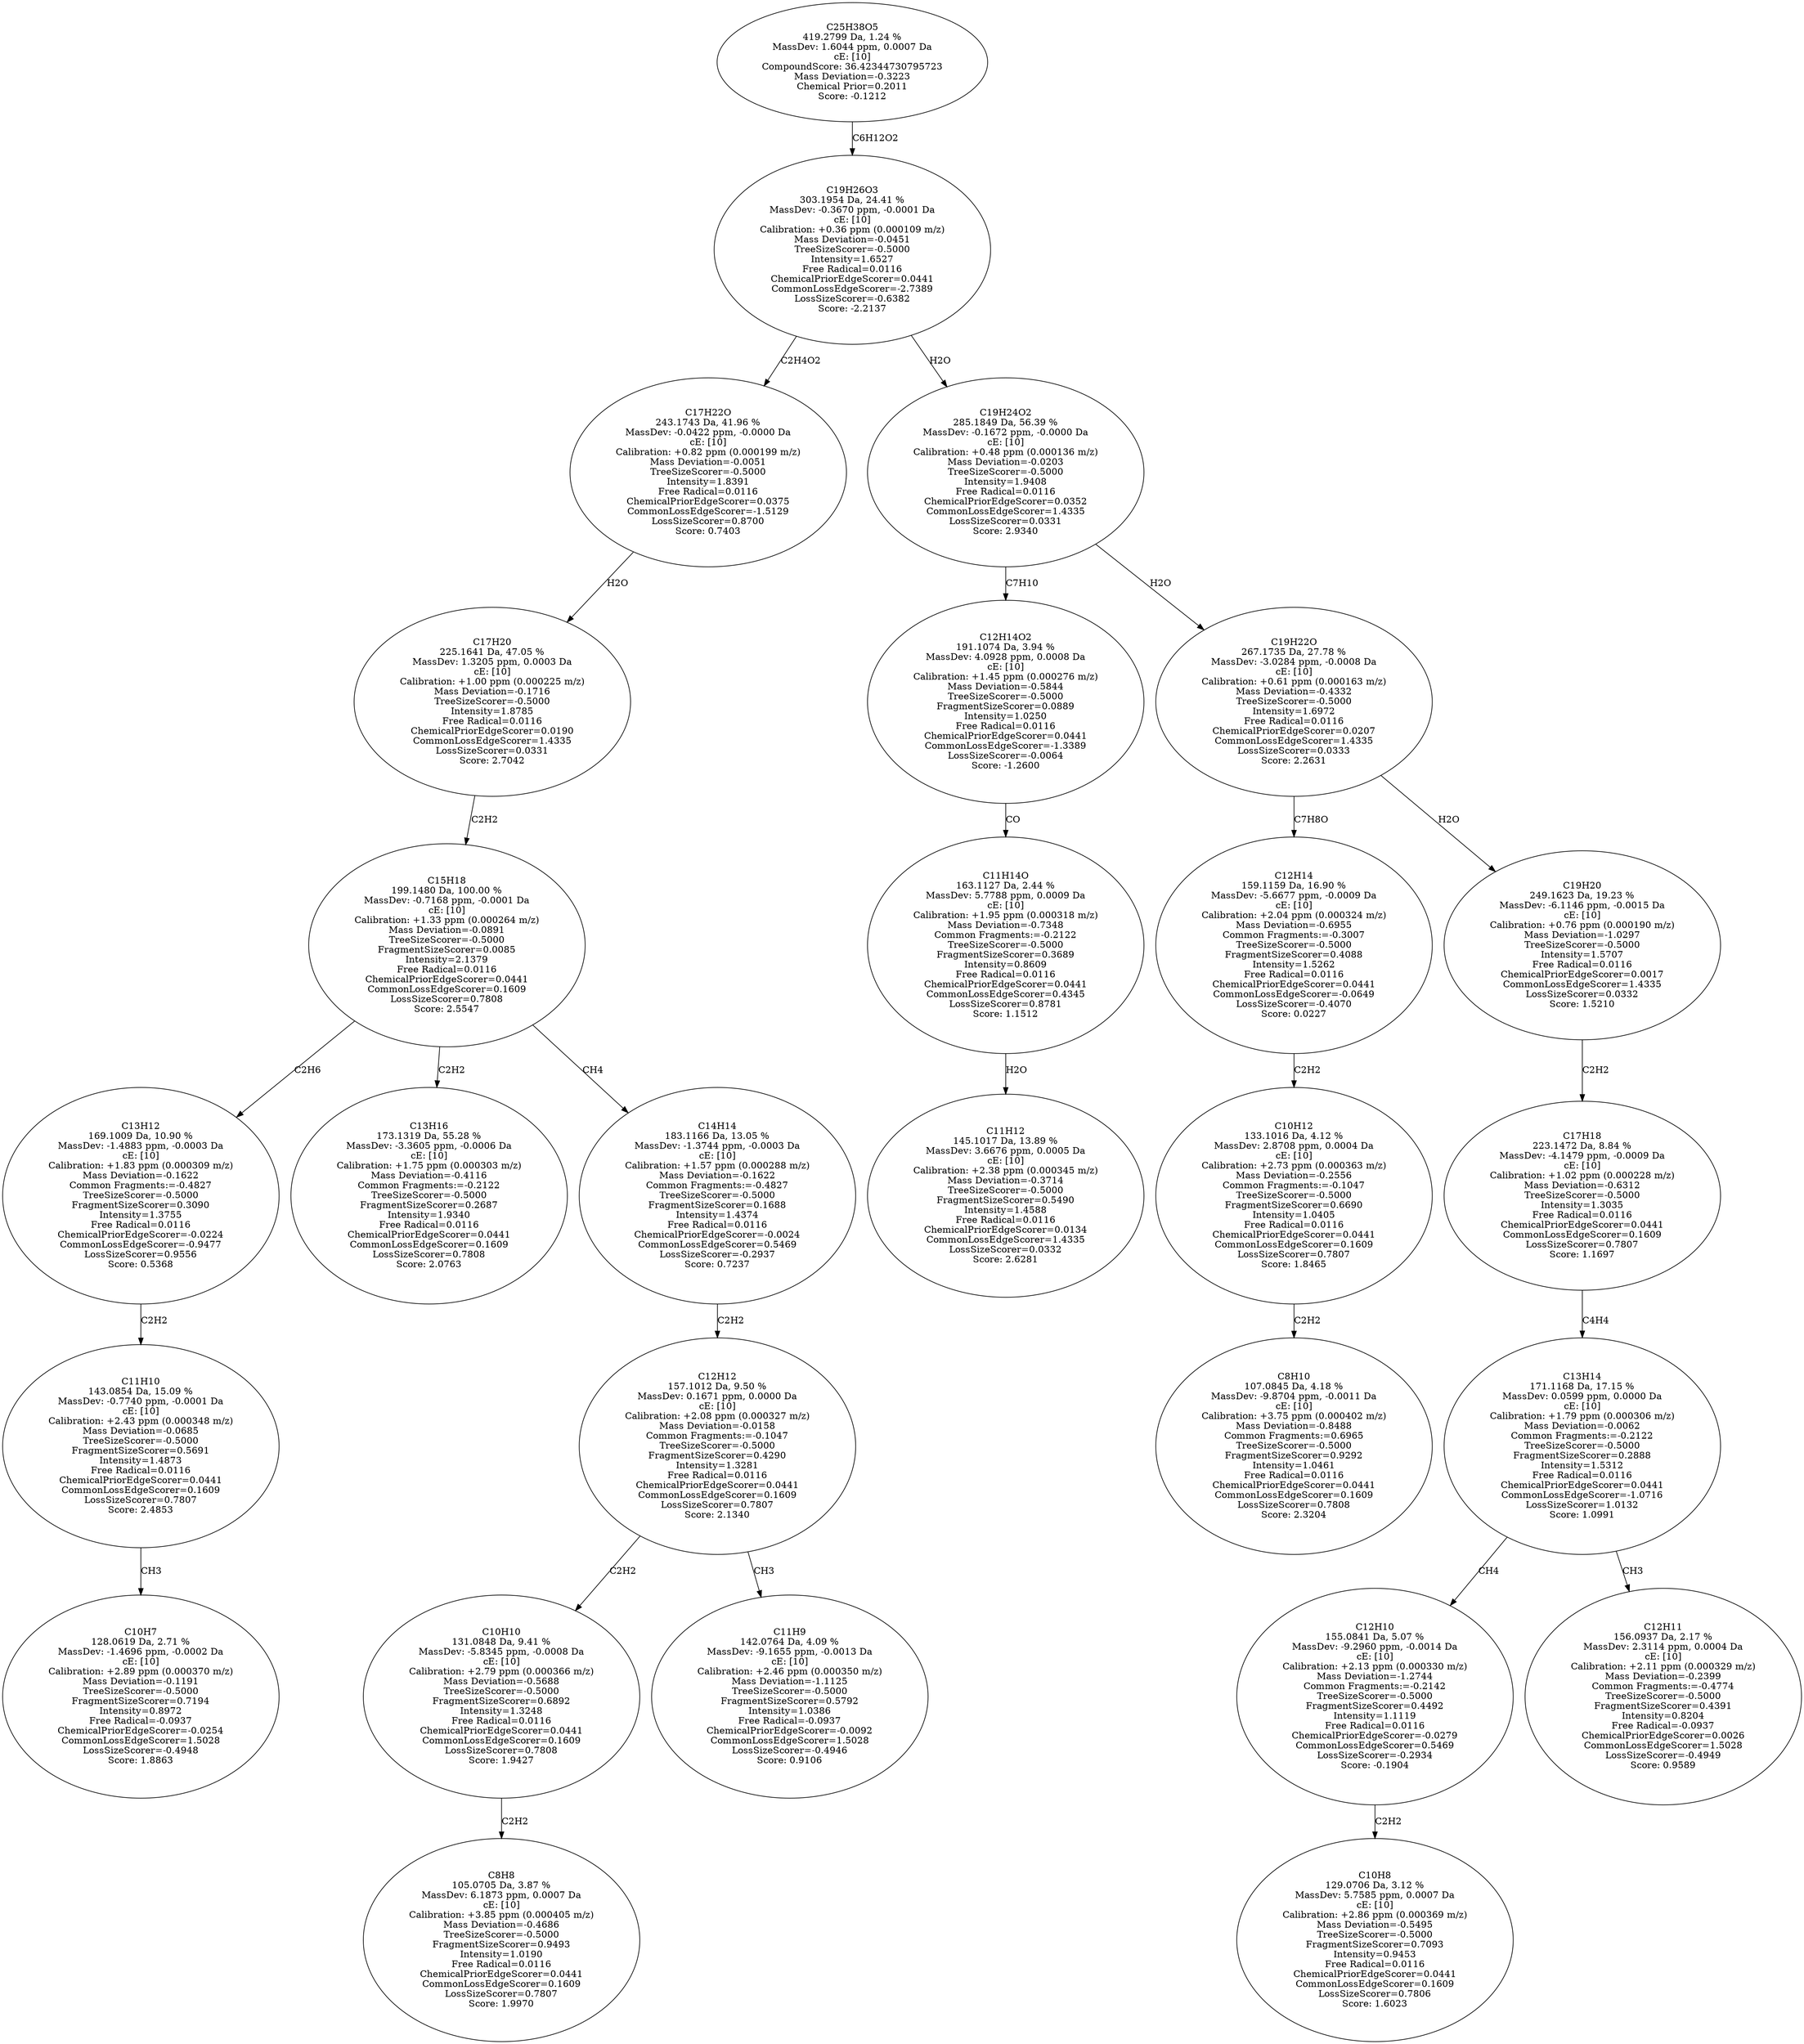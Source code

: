 strict digraph {
v1 [label="C10H7\n128.0619 Da, 2.71 %\nMassDev: -1.4696 ppm, -0.0002 Da\ncE: [10]\nCalibration: +2.89 ppm (0.000370 m/z)\nMass Deviation=-0.1191\nTreeSizeScorer=-0.5000\nFragmentSizeScorer=0.7194\nIntensity=0.8972\nFree Radical=-0.0937\nChemicalPriorEdgeScorer=-0.0254\nCommonLossEdgeScorer=1.5028\nLossSizeScorer=-0.4948\nScore: 1.8863"];
v2 [label="C11H10\n143.0854 Da, 15.09 %\nMassDev: -0.7740 ppm, -0.0001 Da\ncE: [10]\nCalibration: +2.43 ppm (0.000348 m/z)\nMass Deviation=-0.0685\nTreeSizeScorer=-0.5000\nFragmentSizeScorer=0.5691\nIntensity=1.4873\nFree Radical=0.0116\nChemicalPriorEdgeScorer=0.0441\nCommonLossEdgeScorer=0.1609\nLossSizeScorer=0.7807\nScore: 2.4853"];
v3 [label="C13H12\n169.1009 Da, 10.90 %\nMassDev: -1.4883 ppm, -0.0003 Da\ncE: [10]\nCalibration: +1.83 ppm (0.000309 m/z)\nMass Deviation=-0.1622\nCommon Fragments:=-0.4827\nTreeSizeScorer=-0.5000\nFragmentSizeScorer=0.3090\nIntensity=1.3755\nFree Radical=0.0116\nChemicalPriorEdgeScorer=-0.0224\nCommonLossEdgeScorer=-0.9477\nLossSizeScorer=0.9556\nScore: 0.5368"];
v4 [label="C13H16\n173.1319 Da, 55.28 %\nMassDev: -3.3605 ppm, -0.0006 Da\ncE: [10]\nCalibration: +1.75 ppm (0.000303 m/z)\nMass Deviation=-0.4116\nCommon Fragments:=-0.2122\nTreeSizeScorer=-0.5000\nFragmentSizeScorer=0.2687\nIntensity=1.9340\nFree Radical=0.0116\nChemicalPriorEdgeScorer=0.0441\nCommonLossEdgeScorer=0.1609\nLossSizeScorer=0.7808\nScore: 2.0763"];
v5 [label="C8H8\n105.0705 Da, 3.87 %\nMassDev: 6.1873 ppm, 0.0007 Da\ncE: [10]\nCalibration: +3.85 ppm (0.000405 m/z)\nMass Deviation=-0.4686\nTreeSizeScorer=-0.5000\nFragmentSizeScorer=0.9493\nIntensity=1.0190\nFree Radical=0.0116\nChemicalPriorEdgeScorer=0.0441\nCommonLossEdgeScorer=0.1609\nLossSizeScorer=0.7807\nScore: 1.9970"];
v6 [label="C10H10\n131.0848 Da, 9.41 %\nMassDev: -5.8345 ppm, -0.0008 Da\ncE: [10]\nCalibration: +2.79 ppm (0.000366 m/z)\nMass Deviation=-0.5688\nTreeSizeScorer=-0.5000\nFragmentSizeScorer=0.6892\nIntensity=1.3248\nFree Radical=0.0116\nChemicalPriorEdgeScorer=0.0441\nCommonLossEdgeScorer=0.1609\nLossSizeScorer=0.7808\nScore: 1.9427"];
v7 [label="C11H9\n142.0764 Da, 4.09 %\nMassDev: -9.1655 ppm, -0.0013 Da\ncE: [10]\nCalibration: +2.46 ppm (0.000350 m/z)\nMass Deviation=-1.1125\nTreeSizeScorer=-0.5000\nFragmentSizeScorer=0.5792\nIntensity=1.0386\nFree Radical=-0.0937\nChemicalPriorEdgeScorer=-0.0092\nCommonLossEdgeScorer=1.5028\nLossSizeScorer=-0.4946\nScore: 0.9106"];
v8 [label="C12H12\n157.1012 Da, 9.50 %\nMassDev: 0.1671 ppm, 0.0000 Da\ncE: [10]\nCalibration: +2.08 ppm (0.000327 m/z)\nMass Deviation=-0.0158\nCommon Fragments:=-0.1047\nTreeSizeScorer=-0.5000\nFragmentSizeScorer=0.4290\nIntensity=1.3281\nFree Radical=0.0116\nChemicalPriorEdgeScorer=0.0441\nCommonLossEdgeScorer=0.1609\nLossSizeScorer=0.7807\nScore: 2.1340"];
v9 [label="C14H14\n183.1166 Da, 13.05 %\nMassDev: -1.3744 ppm, -0.0003 Da\ncE: [10]\nCalibration: +1.57 ppm (0.000288 m/z)\nMass Deviation=-0.1622\nCommon Fragments:=-0.4827\nTreeSizeScorer=-0.5000\nFragmentSizeScorer=0.1688\nIntensity=1.4374\nFree Radical=0.0116\nChemicalPriorEdgeScorer=-0.0024\nCommonLossEdgeScorer=0.5469\nLossSizeScorer=-0.2937\nScore: 0.7237"];
v10 [label="C15H18\n199.1480 Da, 100.00 %\nMassDev: -0.7168 ppm, -0.0001 Da\ncE: [10]\nCalibration: +1.33 ppm (0.000264 m/z)\nMass Deviation=-0.0891\nTreeSizeScorer=-0.5000\nFragmentSizeScorer=0.0085\nIntensity=2.1379\nFree Radical=0.0116\nChemicalPriorEdgeScorer=0.0441\nCommonLossEdgeScorer=0.1609\nLossSizeScorer=0.7808\nScore: 2.5547"];
v11 [label="C17H20\n225.1641 Da, 47.05 %\nMassDev: 1.3205 ppm, 0.0003 Da\ncE: [10]\nCalibration: +1.00 ppm (0.000225 m/z)\nMass Deviation=-0.1716\nTreeSizeScorer=-0.5000\nIntensity=1.8785\nFree Radical=0.0116\nChemicalPriorEdgeScorer=0.0190\nCommonLossEdgeScorer=1.4335\nLossSizeScorer=0.0331\nScore: 2.7042"];
v12 [label="C17H22O\n243.1743 Da, 41.96 %\nMassDev: -0.0422 ppm, -0.0000 Da\ncE: [10]\nCalibration: +0.82 ppm (0.000199 m/z)\nMass Deviation=-0.0051\nTreeSizeScorer=-0.5000\nIntensity=1.8391\nFree Radical=0.0116\nChemicalPriorEdgeScorer=0.0375\nCommonLossEdgeScorer=-1.5129\nLossSizeScorer=0.8700\nScore: 0.7403"];
v13 [label="C11H12\n145.1017 Da, 13.89 %\nMassDev: 3.6676 ppm, 0.0005 Da\ncE: [10]\nCalibration: +2.38 ppm (0.000345 m/z)\nMass Deviation=-0.3714\nTreeSizeScorer=-0.5000\nFragmentSizeScorer=0.5490\nIntensity=1.4588\nFree Radical=0.0116\nChemicalPriorEdgeScorer=0.0134\nCommonLossEdgeScorer=1.4335\nLossSizeScorer=0.0332\nScore: 2.6281"];
v14 [label="C11H14O\n163.1127 Da, 2.44 %\nMassDev: 5.7788 ppm, 0.0009 Da\ncE: [10]\nCalibration: +1.95 ppm (0.000318 m/z)\nMass Deviation=-0.7348\nCommon Fragments:=-0.2122\nTreeSizeScorer=-0.5000\nFragmentSizeScorer=0.3689\nIntensity=0.8609\nFree Radical=0.0116\nChemicalPriorEdgeScorer=0.0441\nCommonLossEdgeScorer=0.4345\nLossSizeScorer=0.8781\nScore: 1.1512"];
v15 [label="C12H14O2\n191.1074 Da, 3.94 %\nMassDev: 4.0928 ppm, 0.0008 Da\ncE: [10]\nCalibration: +1.45 ppm (0.000276 m/z)\nMass Deviation=-0.5844\nTreeSizeScorer=-0.5000\nFragmentSizeScorer=0.0889\nIntensity=1.0250\nFree Radical=0.0116\nChemicalPriorEdgeScorer=0.0441\nCommonLossEdgeScorer=-1.3389\nLossSizeScorer=-0.0064\nScore: -1.2600"];
v16 [label="C8H10\n107.0845 Da, 4.18 %\nMassDev: -9.8704 ppm, -0.0011 Da\ncE: [10]\nCalibration: +3.75 ppm (0.000402 m/z)\nMass Deviation=-0.8488\nCommon Fragments:=0.6965\nTreeSizeScorer=-0.5000\nFragmentSizeScorer=0.9292\nIntensity=1.0461\nFree Radical=0.0116\nChemicalPriorEdgeScorer=0.0441\nCommonLossEdgeScorer=0.1609\nLossSizeScorer=0.7808\nScore: 2.3204"];
v17 [label="C10H12\n133.1016 Da, 4.12 %\nMassDev: 2.8708 ppm, 0.0004 Da\ncE: [10]\nCalibration: +2.73 ppm (0.000363 m/z)\nMass Deviation=-0.2556\nCommon Fragments:=-0.1047\nTreeSizeScorer=-0.5000\nFragmentSizeScorer=0.6690\nIntensity=1.0405\nFree Radical=0.0116\nChemicalPriorEdgeScorer=0.0441\nCommonLossEdgeScorer=0.1609\nLossSizeScorer=0.7807\nScore: 1.8465"];
v18 [label="C12H14\n159.1159 Da, 16.90 %\nMassDev: -5.6677 ppm, -0.0009 Da\ncE: [10]\nCalibration: +2.04 ppm (0.000324 m/z)\nMass Deviation=-0.6955\nCommon Fragments:=-0.3007\nTreeSizeScorer=-0.5000\nFragmentSizeScorer=0.4088\nIntensity=1.5262\nFree Radical=0.0116\nChemicalPriorEdgeScorer=0.0441\nCommonLossEdgeScorer=-0.0649\nLossSizeScorer=-0.4070\nScore: 0.0227"];
v19 [label="C10H8\n129.0706 Da, 3.12 %\nMassDev: 5.7585 ppm, 0.0007 Da\ncE: [10]\nCalibration: +2.86 ppm (0.000369 m/z)\nMass Deviation=-0.5495\nTreeSizeScorer=-0.5000\nFragmentSizeScorer=0.7093\nIntensity=0.9453\nFree Radical=0.0116\nChemicalPriorEdgeScorer=0.0441\nCommonLossEdgeScorer=0.1609\nLossSizeScorer=0.7806\nScore: 1.6023"];
v20 [label="C12H10\n155.0841 Da, 5.07 %\nMassDev: -9.2960 ppm, -0.0014 Da\ncE: [10]\nCalibration: +2.13 ppm (0.000330 m/z)\nMass Deviation=-1.2744\nCommon Fragments:=-0.2142\nTreeSizeScorer=-0.5000\nFragmentSizeScorer=0.4492\nIntensity=1.1119\nFree Radical=0.0116\nChemicalPriorEdgeScorer=-0.0279\nCommonLossEdgeScorer=0.5469\nLossSizeScorer=-0.2934\nScore: -0.1904"];
v21 [label="C12H11\n156.0937 Da, 2.17 %\nMassDev: 2.3114 ppm, 0.0004 Da\ncE: [10]\nCalibration: +2.11 ppm (0.000329 m/z)\nMass Deviation=-0.2399\nCommon Fragments:=-0.4774\nTreeSizeScorer=-0.5000\nFragmentSizeScorer=0.4391\nIntensity=0.8204\nFree Radical=-0.0937\nChemicalPriorEdgeScorer=0.0026\nCommonLossEdgeScorer=1.5028\nLossSizeScorer=-0.4949\nScore: 0.9589"];
v22 [label="C13H14\n171.1168 Da, 17.15 %\nMassDev: 0.0599 ppm, 0.0000 Da\ncE: [10]\nCalibration: +1.79 ppm (0.000306 m/z)\nMass Deviation=-0.0062\nCommon Fragments:=-0.2122\nTreeSizeScorer=-0.5000\nFragmentSizeScorer=0.2888\nIntensity=1.5312\nFree Radical=0.0116\nChemicalPriorEdgeScorer=0.0441\nCommonLossEdgeScorer=-1.0716\nLossSizeScorer=1.0132\nScore: 1.0991"];
v23 [label="C17H18\n223.1472 Da, 8.84 %\nMassDev: -4.1479 ppm, -0.0009 Da\ncE: [10]\nCalibration: +1.02 ppm (0.000228 m/z)\nMass Deviation=-0.6312\nTreeSizeScorer=-0.5000\nIntensity=1.3035\nFree Radical=0.0116\nChemicalPriorEdgeScorer=0.0441\nCommonLossEdgeScorer=0.1609\nLossSizeScorer=0.7807\nScore: 1.1697"];
v24 [label="C19H20\n249.1623 Da, 19.23 %\nMassDev: -6.1146 ppm, -0.0015 Da\ncE: [10]\nCalibration: +0.76 ppm (0.000190 m/z)\nMass Deviation=-1.0297\nTreeSizeScorer=-0.5000\nIntensity=1.5707\nFree Radical=0.0116\nChemicalPriorEdgeScorer=0.0017\nCommonLossEdgeScorer=1.4335\nLossSizeScorer=0.0332\nScore: 1.5210"];
v25 [label="C19H22O\n267.1735 Da, 27.78 %\nMassDev: -3.0284 ppm, -0.0008 Da\ncE: [10]\nCalibration: +0.61 ppm (0.000163 m/z)\nMass Deviation=-0.4332\nTreeSizeScorer=-0.5000\nIntensity=1.6972\nFree Radical=0.0116\nChemicalPriorEdgeScorer=0.0207\nCommonLossEdgeScorer=1.4335\nLossSizeScorer=0.0333\nScore: 2.2631"];
v26 [label="C19H24O2\n285.1849 Da, 56.39 %\nMassDev: -0.1672 ppm, -0.0000 Da\ncE: [10]\nCalibration: +0.48 ppm (0.000136 m/z)\nMass Deviation=-0.0203\nTreeSizeScorer=-0.5000\nIntensity=1.9408\nFree Radical=0.0116\nChemicalPriorEdgeScorer=0.0352\nCommonLossEdgeScorer=1.4335\nLossSizeScorer=0.0331\nScore: 2.9340"];
v27 [label="C19H26O3\n303.1954 Da, 24.41 %\nMassDev: -0.3670 ppm, -0.0001 Da\ncE: [10]\nCalibration: +0.36 ppm (0.000109 m/z)\nMass Deviation=-0.0451\nTreeSizeScorer=-0.5000\nIntensity=1.6527\nFree Radical=0.0116\nChemicalPriorEdgeScorer=0.0441\nCommonLossEdgeScorer=-2.7389\nLossSizeScorer=-0.6382\nScore: -2.2137"];
v28 [label="C25H38O5\n419.2799 Da, 1.24 %\nMassDev: 1.6044 ppm, 0.0007 Da\ncE: [10]\nCompoundScore: 36.42344730795723\nMass Deviation=-0.3223\nChemical Prior=0.2011\nScore: -0.1212"];
v2 -> v1 [label="CH3"];
v3 -> v2 [label="C2H2"];
v10 -> v3 [label="C2H6"];
v10 -> v4 [label="C2H2"];
v6 -> v5 [label="C2H2"];
v8 -> v6 [label="C2H2"];
v8 -> v7 [label="CH3"];
v9 -> v8 [label="C2H2"];
v10 -> v9 [label="CH4"];
v11 -> v10 [label="C2H2"];
v12 -> v11 [label="H2O"];
v27 -> v12 [label="C2H4O2"];
v14 -> v13 [label="H2O"];
v15 -> v14 [label="CO"];
v26 -> v15 [label="C7H10"];
v17 -> v16 [label="C2H2"];
v18 -> v17 [label="C2H2"];
v25 -> v18 [label="C7H8O"];
v20 -> v19 [label="C2H2"];
v22 -> v20 [label="CH4"];
v22 -> v21 [label="CH3"];
v23 -> v22 [label="C4H4"];
v24 -> v23 [label="C2H2"];
v25 -> v24 [label="H2O"];
v26 -> v25 [label="H2O"];
v27 -> v26 [label="H2O"];
v28 -> v27 [label="C6H12O2"];
}